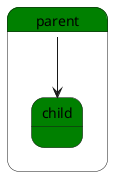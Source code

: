 {
  "sha1": "fa8uge52cmslnne6ur1mds28u64dz8q",
  "insertion": {
    "when": "2024-06-01T09:03:05.820Z",
    "url": "https://github.com/plantuml/plantuml/issues/1090",
    "user": "plantuml@gmail.com"
  }
}
@startuml
skinparam StateBackgroundColor green
state parent {
    parent --> child
}
@enduml
